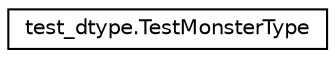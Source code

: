 digraph "Graphical Class Hierarchy"
{
 // LATEX_PDF_SIZE
  edge [fontname="Helvetica",fontsize="10",labelfontname="Helvetica",labelfontsize="10"];
  node [fontname="Helvetica",fontsize="10",shape=record];
  rankdir="LR";
  Node0 [label="test_dtype.TestMonsterType",height=0.2,width=0.4,color="black", fillcolor="white", style="filled",URL="$classtest__dtype_1_1TestMonsterType.html",tooltip=" "];
}
